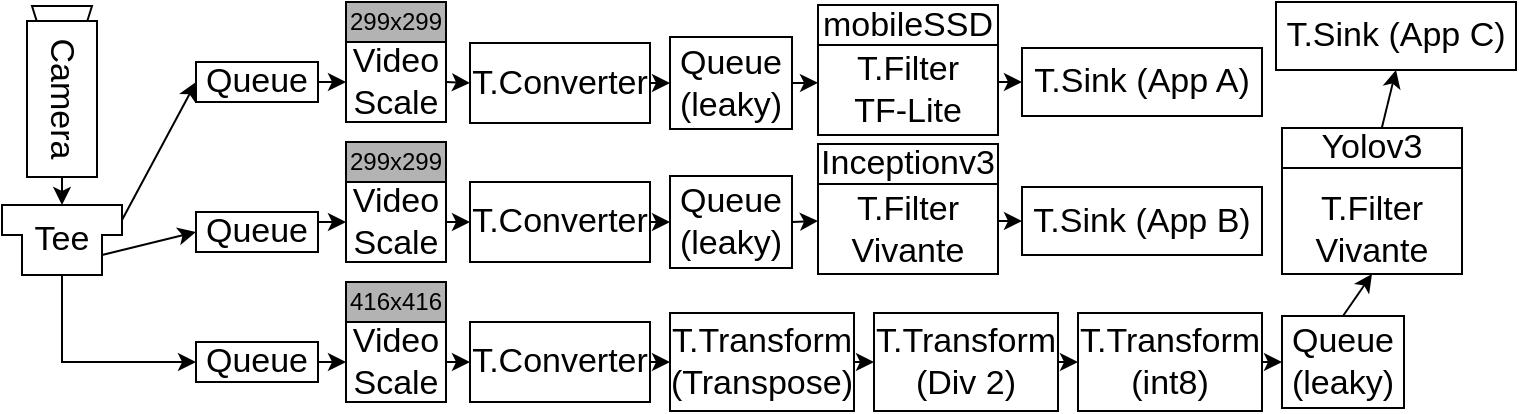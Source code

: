 <mxfile version="13.1.0" type="github">
  <diagram id="b1-o_D4nReflSdJsADZN" name="Page-1">
    <mxGraphModel dx="2249" dy="794" grid="1" gridSize="10" guides="1" tooltips="1" connect="1" arrows="1" fold="1" page="1" pageScale="1" pageWidth="827" pageHeight="1169" math="0" shadow="0">
      <root>
        <mxCell id="0" />
        <mxCell id="1" parent="0" />
        <mxCell id="hw-3iA73bL8X16SJwAJJ-74" style="edgeStyle=none;rounded=0;orthogonalLoop=1;jettySize=auto;html=1;exitX=1;exitY=0.5;exitDx=0;exitDy=0;entryX=0;entryY=0.5;entryDx=0;entryDy=0;" edge="1" parent="1" source="hw-3iA73bL8X16SJwAJJ-7" target="hw-3iA73bL8X16SJwAJJ-28">
          <mxGeometry relative="1" as="geometry" />
        </mxCell>
        <mxCell id="hw-3iA73bL8X16SJwAJJ-7" value="&lt;font style=&quot;font-size: 17px&quot;&gt;Queue&lt;br&gt;(leaky)&lt;br&gt;&lt;/font&gt;" style="rounded=0;whiteSpace=wrap;html=1;fillColor=#ffffff;fontSize=14;fontColor=#000000;align=center;strokeColor=#000000;" vertex="1" parent="1">
          <mxGeometry x="-263" y="120" width="61" height="46" as="geometry" />
        </mxCell>
        <mxCell id="hw-3iA73bL8X16SJwAJJ-53" style="rounded=0;orthogonalLoop=1;jettySize=auto;html=1;exitX=0;exitY=0;exitDx=60;exitDy=7.5;exitPerimeter=0;entryX=0;entryY=0.5;entryDx=0;entryDy=0;" edge="1" parent="1" source="hw-3iA73bL8X16SJwAJJ-18" target="hw-3iA73bL8X16SJwAJJ-24">
          <mxGeometry relative="1" as="geometry" />
        </mxCell>
        <mxCell id="hw-3iA73bL8X16SJwAJJ-54" style="rounded=0;orthogonalLoop=1;jettySize=auto;html=1;exitX=0;exitY=0;exitDx=50;exitDy=25;exitPerimeter=0;entryX=0;entryY=0.5;entryDx=0;entryDy=0;" edge="1" parent="1" source="hw-3iA73bL8X16SJwAJJ-18" target="hw-3iA73bL8X16SJwAJJ-22">
          <mxGeometry relative="1" as="geometry" />
        </mxCell>
        <mxCell id="hw-3iA73bL8X16SJwAJJ-55" style="edgeStyle=orthogonalEdgeStyle;rounded=0;orthogonalLoop=1;jettySize=auto;html=1;exitX=0.5;exitY=1;exitDx=0;exitDy=0;exitPerimeter=0;entryX=0;entryY=0.5;entryDx=0;entryDy=0;" edge="1" parent="1" source="hw-3iA73bL8X16SJwAJJ-18" target="hw-3iA73bL8X16SJwAJJ-23">
          <mxGeometry relative="1" as="geometry" />
        </mxCell>
        <mxCell id="hw-3iA73bL8X16SJwAJJ-18" value="&lt;font style=&quot;font-size: 17px;&quot;&gt;Tee&lt;/font&gt;" style="shape=tee;whiteSpace=wrap;html=1;dx=40;dy=15;fontSize=17;" vertex="1" parent="1">
          <mxGeometry x="-597" y="134.5" width="60" height="35" as="geometry" />
        </mxCell>
        <mxCell id="hw-3iA73bL8X16SJwAJJ-61" style="edgeStyle=none;rounded=0;orthogonalLoop=1;jettySize=auto;html=1;exitX=1;exitY=0.25;exitDx=0;exitDy=0;entryX=0;entryY=0.5;entryDx=0;entryDy=0;" edge="1" parent="1" source="hw-3iA73bL8X16SJwAJJ-22" target="hw-3iA73bL8X16SJwAJJ-26">
          <mxGeometry relative="1" as="geometry" />
        </mxCell>
        <mxCell id="hw-3iA73bL8X16SJwAJJ-22" value="&lt;font style=&quot;font-size: 17px&quot;&gt;Queue&lt;/font&gt;" style="rounded=0;whiteSpace=wrap;html=1;fillColor=#ffffff;fontSize=14;fontColor=#000000;align=center;strokeColor=#000000;" vertex="1" parent="1">
          <mxGeometry x="-500" y="138" width="61" height="20" as="geometry" />
        </mxCell>
        <mxCell id="hw-3iA73bL8X16SJwAJJ-60" style="rounded=0;orthogonalLoop=1;jettySize=auto;html=1;exitX=1;exitY=0.5;exitDx=0;exitDy=0;entryX=0;entryY=0.5;entryDx=0;entryDy=0;" edge="1" parent="1" source="hw-3iA73bL8X16SJwAJJ-23" target="hw-3iA73bL8X16SJwAJJ-31">
          <mxGeometry relative="1" as="geometry" />
        </mxCell>
        <mxCell id="hw-3iA73bL8X16SJwAJJ-23" value="&lt;font style=&quot;font-size: 17px&quot;&gt;Queue&lt;/font&gt;" style="rounded=0;whiteSpace=wrap;html=1;fillColor=#ffffff;fontSize=14;fontColor=#000000;align=center;strokeColor=#000000;" vertex="1" parent="1">
          <mxGeometry x="-500" y="203" width="61" height="20" as="geometry" />
        </mxCell>
        <mxCell id="hw-3iA73bL8X16SJwAJJ-62" style="edgeStyle=none;rounded=0;orthogonalLoop=1;jettySize=auto;html=1;exitX=1;exitY=0.5;exitDx=0;exitDy=0;entryX=0;entryY=0.5;entryDx=0;entryDy=0;" edge="1" parent="1" source="hw-3iA73bL8X16SJwAJJ-24" target="hw-3iA73bL8X16SJwAJJ-35">
          <mxGeometry relative="1" as="geometry" />
        </mxCell>
        <mxCell id="hw-3iA73bL8X16SJwAJJ-24" value="&lt;font style=&quot;font-size: 17px&quot;&gt;Queue&lt;/font&gt;" style="rounded=0;whiteSpace=wrap;html=1;fillColor=#ffffff;fontSize=14;fontColor=#000000;align=center;strokeColor=#000000;" vertex="1" parent="1">
          <mxGeometry x="-500" y="63" width="61" height="20" as="geometry" />
        </mxCell>
        <mxCell id="hw-3iA73bL8X16SJwAJJ-73" style="edgeStyle=none;rounded=0;orthogonalLoop=1;jettySize=auto;html=1;exitX=1;exitY=0.5;exitDx=0;exitDy=0;entryX=0;entryY=0.5;entryDx=0;entryDy=0;" edge="1" parent="1" source="hw-3iA73bL8X16SJwAJJ-27" target="hw-3iA73bL8X16SJwAJJ-7">
          <mxGeometry relative="1" as="geometry" />
        </mxCell>
        <mxCell id="hw-3iA73bL8X16SJwAJJ-27" value="&lt;div style=&quot;text-align: center ; font-size: 17px&quot;&gt;T.Converter&lt;/div&gt;" style="rounded=0;whiteSpace=wrap;html=1;fillColor=#ffffff;fontSize=17;fontColor=#000000;align=center;strokeColor=#000000;spacing=0;verticalAlign=middle;" vertex="1" parent="1">
          <mxGeometry x="-363" y="123" width="90" height="40" as="geometry" />
        </mxCell>
        <mxCell id="hw-3iA73bL8X16SJwAJJ-30" value="&lt;div style=&quot;text-align: center ; font-size: 17px&quot;&gt;T.Sink (App B)&lt;/div&gt;" style="rounded=0;whiteSpace=wrap;html=1;fillColor=#ffffff;fontSize=17;fontColor=#000000;align=center;strokeColor=#000000;spacing=0;verticalAlign=middle;" vertex="1" parent="1">
          <mxGeometry x="-87" y="125.5" width="120" height="34" as="geometry" />
        </mxCell>
        <mxCell id="hw-3iA73bL8X16SJwAJJ-66" style="edgeStyle=none;rounded=0;orthogonalLoop=1;jettySize=auto;html=1;exitX=1;exitY=0.5;exitDx=0;exitDy=0;entryX=0;entryY=0.5;entryDx=0;entryDy=0;" edge="1" parent="1" source="hw-3iA73bL8X16SJwAJJ-32" target="hw-3iA73bL8X16SJwAJJ-37">
          <mxGeometry relative="1" as="geometry" />
        </mxCell>
        <mxCell id="hw-3iA73bL8X16SJwAJJ-32" value="&lt;div style=&quot;text-align: center ; font-size: 17px&quot;&gt;T.Converter&lt;/div&gt;" style="rounded=0;whiteSpace=wrap;html=1;fillColor=#ffffff;fontSize=17;fontColor=#000000;align=center;strokeColor=#000000;spacing=0;verticalAlign=middle;" vertex="1" parent="1">
          <mxGeometry x="-363" y="193" width="90" height="40" as="geometry" />
        </mxCell>
        <mxCell id="hw-3iA73bL8X16SJwAJJ-67" style="edgeStyle=none;rounded=0;orthogonalLoop=1;jettySize=auto;html=1;exitX=1;exitY=0.5;exitDx=0;exitDy=0;entryX=0;entryY=0.5;entryDx=0;entryDy=0;" edge="1" parent="1" source="hw-3iA73bL8X16SJwAJJ-37" target="hw-3iA73bL8X16SJwAJJ-39">
          <mxGeometry relative="1" as="geometry" />
        </mxCell>
        <mxCell id="hw-3iA73bL8X16SJwAJJ-37" value="&lt;div style=&quot;text-align: center ; font-size: 17px&quot;&gt;T.Transform&lt;/div&gt;&lt;div style=&quot;text-align: center ; font-size: 17px&quot;&gt;(Transpose)&lt;/div&gt;" style="rounded=0;whiteSpace=wrap;html=1;fillColor=#ffffff;fontSize=17;fontColor=#000000;align=center;strokeColor=#000000;spacing=0;verticalAlign=middle;" vertex="1" parent="1">
          <mxGeometry x="-263" y="188.5" width="92" height="49" as="geometry" />
        </mxCell>
        <mxCell id="hw-3iA73bL8X16SJwAJJ-68" style="edgeStyle=none;rounded=0;orthogonalLoop=1;jettySize=auto;html=1;exitX=1;exitY=0.5;exitDx=0;exitDy=0;entryX=0;entryY=0.5;entryDx=0;entryDy=0;" edge="1" parent="1" source="hw-3iA73bL8X16SJwAJJ-39" target="hw-3iA73bL8X16SJwAJJ-40">
          <mxGeometry relative="1" as="geometry" />
        </mxCell>
        <mxCell id="hw-3iA73bL8X16SJwAJJ-39" value="&lt;div style=&quot;text-align: center ; font-size: 17px&quot;&gt;T.Transform&lt;/div&gt;&lt;div style=&quot;text-align: center ; font-size: 17px&quot;&gt;(Div 2)&lt;/div&gt;" style="rounded=0;whiteSpace=wrap;html=1;fillColor=#ffffff;fontSize=17;fontColor=#000000;align=center;strokeColor=#000000;spacing=0;verticalAlign=middle;" vertex="1" parent="1">
          <mxGeometry x="-161" y="188.5" width="92" height="49" as="geometry" />
        </mxCell>
        <mxCell id="hw-3iA73bL8X16SJwAJJ-69" style="edgeStyle=none;rounded=0;orthogonalLoop=1;jettySize=auto;html=1;exitX=1;exitY=0.5;exitDx=0;exitDy=0;entryX=0;entryY=0.5;entryDx=0;entryDy=0;" edge="1" parent="1" source="hw-3iA73bL8X16SJwAJJ-40" target="hw-3iA73bL8X16SJwAJJ-42">
          <mxGeometry relative="1" as="geometry" />
        </mxCell>
        <mxCell id="hw-3iA73bL8X16SJwAJJ-40" value="&lt;div style=&quot;text-align: center ; font-size: 17px&quot;&gt;T.Transform&lt;/div&gt;&lt;div style=&quot;text-align: center ; font-size: 17px&quot;&gt;(int8)&lt;/div&gt;" style="rounded=0;whiteSpace=wrap;html=1;fillColor=#ffffff;fontSize=17;fontColor=#000000;align=center;strokeColor=#000000;spacing=0;verticalAlign=middle;" vertex="1" parent="1">
          <mxGeometry x="-59" y="188.5" width="92" height="49" as="geometry" />
        </mxCell>
        <mxCell id="hw-3iA73bL8X16SJwAJJ-81" style="edgeStyle=none;rounded=0;orthogonalLoop=1;jettySize=auto;html=1;exitX=0.5;exitY=0;exitDx=0;exitDy=0;entryX=0.5;entryY=1;entryDx=0;entryDy=0;" edge="1" parent="1" source="hw-3iA73bL8X16SJwAJJ-42" target="hw-3iA73bL8X16SJwAJJ-43">
          <mxGeometry relative="1" as="geometry" />
        </mxCell>
        <mxCell id="hw-3iA73bL8X16SJwAJJ-42" value="&lt;font style=&quot;font-size: 17px&quot;&gt;Queue&lt;br&gt;(leaky)&lt;br&gt;&lt;/font&gt;" style="rounded=0;whiteSpace=wrap;html=1;fillColor=#ffffff;fontSize=14;fontColor=#000000;align=center;strokeColor=#000000;" vertex="1" parent="1">
          <mxGeometry x="43" y="190" width="61" height="46" as="geometry" />
        </mxCell>
        <mxCell id="hw-3iA73bL8X16SJwAJJ-80" style="edgeStyle=none;rounded=0;orthogonalLoop=1;jettySize=auto;html=1;exitX=0.5;exitY=0;exitDx=0;exitDy=0;entryX=0.5;entryY=1;entryDx=0;entryDy=0;" edge="1" parent="1" source="hw-3iA73bL8X16SJwAJJ-43" target="hw-3iA73bL8X16SJwAJJ-45">
          <mxGeometry relative="1" as="geometry" />
        </mxCell>
        <mxCell id="hw-3iA73bL8X16SJwAJJ-43" value="&lt;div style=&quot;text-align: center ; font-size: 17px&quot;&gt;T.Filter&lt;br&gt;Vivante&lt;/div&gt;" style="rounded=0;whiteSpace=wrap;html=1;fillColor=#ffffff;fontSize=17;fontColor=#000000;align=center;strokeColor=#000000;spacing=0;verticalAlign=middle;spacingTop=8;rotation=0;" vertex="1" parent="1">
          <mxGeometry x="43" y="116" width="90" height="53" as="geometry" />
        </mxCell>
        <mxCell id="hw-3iA73bL8X16SJwAJJ-44" value="&lt;div style=&quot;text-align: center ; font-size: 17px&quot;&gt;Yolov3&lt;/div&gt;" style="rounded=0;whiteSpace=wrap;html=1;fillColor=#ffffff;fontSize=17;fontColor=#000000;align=center;strokeColor=#000000;spacing=0;verticalAlign=middle;rotation=0;" vertex="1" parent="1">
          <mxGeometry x="43" y="96" width="90" height="20" as="geometry" />
        </mxCell>
        <mxCell id="hw-3iA73bL8X16SJwAJJ-45" value="&lt;div style=&quot;text-align: center ; font-size: 17px&quot;&gt;T.Sink (App C)&lt;/div&gt;" style="rounded=0;whiteSpace=wrap;html=1;fillColor=#ffffff;fontSize=17;fontColor=#000000;align=center;strokeColor=#000000;spacing=0;verticalAlign=middle;rotation=0;" vertex="1" parent="1">
          <mxGeometry x="40" y="33" width="120" height="34" as="geometry" />
        </mxCell>
        <mxCell id="hw-3iA73bL8X16SJwAJJ-72" style="edgeStyle=none;rounded=0;orthogonalLoop=1;jettySize=auto;html=1;exitX=1;exitY=0.5;exitDx=0;exitDy=0;entryX=0;entryY=0.5;entryDx=0;entryDy=0;" edge="1" parent="1" source="hw-3iA73bL8X16SJwAJJ-46" target="hw-3iA73bL8X16SJwAJJ-47">
          <mxGeometry relative="1" as="geometry" />
        </mxCell>
        <mxCell id="hw-3iA73bL8X16SJwAJJ-46" value="&lt;div style=&quot;text-align: center ; font-size: 17px&quot;&gt;T.Converter&lt;/div&gt;" style="rounded=0;whiteSpace=wrap;html=1;fillColor=#ffffff;fontSize=17;fontColor=#000000;align=center;strokeColor=#000000;spacing=0;verticalAlign=middle;" vertex="1" parent="1">
          <mxGeometry x="-363" y="53.5" width="90" height="40" as="geometry" />
        </mxCell>
        <mxCell id="hw-3iA73bL8X16SJwAJJ-75" style="edgeStyle=none;rounded=0;orthogonalLoop=1;jettySize=auto;html=1;exitX=1;exitY=0.5;exitDx=0;exitDy=0;" edge="1" parent="1" source="hw-3iA73bL8X16SJwAJJ-47" target="hw-3iA73bL8X16SJwAJJ-48">
          <mxGeometry relative="1" as="geometry" />
        </mxCell>
        <mxCell id="hw-3iA73bL8X16SJwAJJ-47" value="&lt;font style=&quot;font-size: 17px&quot;&gt;Queue&lt;br&gt;(leaky)&lt;br&gt;&lt;/font&gt;" style="rounded=0;whiteSpace=wrap;html=1;fillColor=#ffffff;fontSize=14;fontColor=#000000;align=center;strokeColor=#000000;" vertex="1" parent="1">
          <mxGeometry x="-263" y="50.5" width="61" height="46" as="geometry" />
        </mxCell>
        <mxCell id="hw-3iA73bL8X16SJwAJJ-50" value="&lt;div style=&quot;text-align: center ; font-size: 17px&quot;&gt;T.Sink (App A)&lt;/div&gt;" style="rounded=0;whiteSpace=wrap;html=1;fillColor=#ffffff;fontSize=17;fontColor=#000000;align=center;strokeColor=#000000;spacing=0;verticalAlign=middle;" vertex="1" parent="1">
          <mxGeometry x="-87" y="56" width="120" height="34" as="geometry" />
        </mxCell>
        <mxCell id="hw-3iA73bL8X16SJwAJJ-51" value="" style="group;rotation=90;" vertex="1" connectable="0" parent="1">
          <mxGeometry x="-610" y="60" width="85" height="35" as="geometry" />
        </mxCell>
        <mxCell id="hw-3iA73bL8X16SJwAJJ-1" value="" style="triangle;whiteSpace=wrap;html=1;rounded=0;fillColor=#ffffff;fontSize=14;fontColor=#000000;align=center;strokeColor=#000000;rotation=90;" vertex="1" parent="hw-3iA73bL8X16SJwAJJ-51">
          <mxGeometry x="19" y="-16" width="48" height="30" as="geometry" />
        </mxCell>
        <mxCell id="hw-3iA73bL8X16SJwAJJ-3" value="Camera" style="rounded=0;whiteSpace=wrap;html=1;fillColor=#ffffff;fontSize=17;fontColor=#000000;align=center;strokeColor=#000000;rotation=90;" vertex="1" parent="hw-3iA73bL8X16SJwAJJ-51">
          <mxGeometry x="4" y="4" width="78" height="35" as="geometry" />
        </mxCell>
        <mxCell id="hw-3iA73bL8X16SJwAJJ-52" style="edgeStyle=orthogonalEdgeStyle;rounded=0;orthogonalLoop=1;jettySize=auto;html=1;exitX=1;exitY=0.5;exitDx=0;exitDy=0;entryX=0.5;entryY=0;entryDx=0;entryDy=0;entryPerimeter=0;" edge="1" parent="1" source="hw-3iA73bL8X16SJwAJJ-3" target="hw-3iA73bL8X16SJwAJJ-18">
          <mxGeometry relative="1" as="geometry" />
        </mxCell>
        <mxCell id="hw-3iA73bL8X16SJwAJJ-56" value="" style="group" vertex="1" connectable="0" parent="1">
          <mxGeometry x="-425" y="33" width="50" height="60" as="geometry" />
        </mxCell>
        <mxCell id="hw-3iA73bL8X16SJwAJJ-35" value="&lt;div style=&quot;text-align: center ; font-size: 17px&quot;&gt;Video&lt;/div&gt;&lt;div style=&quot;text-align: center ; font-size: 17px&quot;&gt;Scale&lt;/div&gt;" style="rounded=0;whiteSpace=wrap;html=1;fillColor=#ffffff;fontSize=17;fontColor=#000000;align=center;strokeColor=#000000;spacing=0;verticalAlign=middle;" vertex="1" parent="hw-3iA73bL8X16SJwAJJ-56">
          <mxGeometry y="20" width="50" height="40" as="geometry" />
        </mxCell>
        <mxCell id="hw-3iA73bL8X16SJwAJJ-36" value="299x299" style="rounded=0;whiteSpace=wrap;html=1;fillColor=#B3B3B3;" vertex="1" parent="hw-3iA73bL8X16SJwAJJ-56">
          <mxGeometry width="50" height="20" as="geometry" />
        </mxCell>
        <mxCell id="hw-3iA73bL8X16SJwAJJ-57" value="" style="group" vertex="1" connectable="0" parent="1">
          <mxGeometry x="-425" y="106" width="50" height="60" as="geometry" />
        </mxCell>
        <mxCell id="hw-3iA73bL8X16SJwAJJ-26" value="&lt;div style=&quot;text-align: center ; font-size: 17px&quot;&gt;Video&lt;/div&gt;&lt;div style=&quot;text-align: center ; font-size: 17px&quot;&gt;Scale&lt;/div&gt;" style="rounded=0;whiteSpace=wrap;html=1;fillColor=#ffffff;fontSize=17;fontColor=#000000;align=center;strokeColor=#000000;spacing=0;verticalAlign=middle;" vertex="1" parent="hw-3iA73bL8X16SJwAJJ-57">
          <mxGeometry y="17" width="50" height="40" as="geometry" />
        </mxCell>
        <mxCell id="hw-3iA73bL8X16SJwAJJ-33" value="299x299" style="rounded=0;whiteSpace=wrap;html=1;fillColor=#B3B3B3;" vertex="1" parent="hw-3iA73bL8X16SJwAJJ-57">
          <mxGeometry y="-3" width="50" height="20" as="geometry" />
        </mxCell>
        <mxCell id="hw-3iA73bL8X16SJwAJJ-58" value="" style="group" vertex="1" connectable="0" parent="1">
          <mxGeometry x="-425" y="173" width="50" height="60" as="geometry" />
        </mxCell>
        <mxCell id="hw-3iA73bL8X16SJwAJJ-31" value="&lt;div style=&quot;text-align: center ; font-size: 17px&quot;&gt;Video&lt;/div&gt;&lt;div style=&quot;text-align: center ; font-size: 17px&quot;&gt;Scale&lt;/div&gt;" style="rounded=0;whiteSpace=wrap;html=1;fillColor=#ffffff;fontSize=17;fontColor=#000000;align=center;strokeColor=#000000;spacing=0;verticalAlign=middle;" vertex="1" parent="hw-3iA73bL8X16SJwAJJ-58">
          <mxGeometry y="20" width="50" height="40" as="geometry" />
        </mxCell>
        <mxCell id="hw-3iA73bL8X16SJwAJJ-34" value="416x416" style="rounded=0;whiteSpace=wrap;html=1;fillColor=#B3B3B3;" vertex="1" parent="hw-3iA73bL8X16SJwAJJ-58">
          <mxGeometry width="50" height="20" as="geometry" />
        </mxCell>
        <mxCell id="hw-3iA73bL8X16SJwAJJ-63" style="edgeStyle=none;rounded=0;orthogonalLoop=1;jettySize=auto;html=1;exitX=1;exitY=0.5;exitDx=0;exitDy=0;entryX=0;entryY=0.5;entryDx=0;entryDy=0;" edge="1" parent="1" source="hw-3iA73bL8X16SJwAJJ-35" target="hw-3iA73bL8X16SJwAJJ-46">
          <mxGeometry relative="1" as="geometry" />
        </mxCell>
        <mxCell id="hw-3iA73bL8X16SJwAJJ-64" style="edgeStyle=none;rounded=0;orthogonalLoop=1;jettySize=auto;html=1;exitX=1;exitY=0.5;exitDx=0;exitDy=0;entryX=0;entryY=0.5;entryDx=0;entryDy=0;" edge="1" parent="1" source="hw-3iA73bL8X16SJwAJJ-26" target="hw-3iA73bL8X16SJwAJJ-27">
          <mxGeometry relative="1" as="geometry" />
        </mxCell>
        <mxCell id="hw-3iA73bL8X16SJwAJJ-65" style="edgeStyle=none;rounded=0;orthogonalLoop=1;jettySize=auto;html=1;exitX=1;exitY=0.5;exitDx=0;exitDy=0;" edge="1" parent="1" source="hw-3iA73bL8X16SJwAJJ-31" target="hw-3iA73bL8X16SJwAJJ-32">
          <mxGeometry relative="1" as="geometry" />
        </mxCell>
        <mxCell id="hw-3iA73bL8X16SJwAJJ-76" value="" style="group" vertex="1" connectable="0" parent="1">
          <mxGeometry x="-159" y="110" width="90" height="65" as="geometry" />
        </mxCell>
        <mxCell id="hw-3iA73bL8X16SJwAJJ-28" value="&lt;div style=&quot;text-align: center ; font-size: 17px&quot;&gt;T.Filter&lt;br&gt;Vivante&lt;/div&gt;" style="rounded=0;whiteSpace=wrap;html=1;fillColor=#ffffff;fontSize=17;fontColor=#000000;align=center;strokeColor=#000000;spacing=0;verticalAlign=middle;spacingTop=8;" vertex="1" parent="hw-3iA73bL8X16SJwAJJ-76">
          <mxGeometry x="-30" y="6" width="90" height="53" as="geometry" />
        </mxCell>
        <mxCell id="hw-3iA73bL8X16SJwAJJ-29" value="&lt;div style=&quot;text-align: center ; font-size: 17px&quot;&gt;Inceptionv3&lt;/div&gt;" style="rounded=0;whiteSpace=wrap;html=1;fillColor=#ffffff;fontSize=17;fontColor=#000000;align=center;strokeColor=#000000;spacing=0;verticalAlign=middle;" vertex="1" parent="hw-3iA73bL8X16SJwAJJ-76">
          <mxGeometry x="-30" y="-6" width="90" height="20" as="geometry" />
        </mxCell>
        <mxCell id="hw-3iA73bL8X16SJwAJJ-77" value="" style="group" vertex="1" connectable="0" parent="1">
          <mxGeometry x="-159" y="32.5" width="90" height="65" as="geometry" />
        </mxCell>
        <mxCell id="hw-3iA73bL8X16SJwAJJ-48" value="&lt;div style=&quot;text-align: center ; font-size: 17px&quot;&gt;T.Filter&lt;br&gt;TF-Lite&lt;/div&gt;" style="rounded=0;whiteSpace=wrap;html=1;fillColor=#ffffff;fontSize=17;fontColor=#000000;align=center;strokeColor=#000000;spacing=0;verticalAlign=middle;spacingTop=8;" vertex="1" parent="hw-3iA73bL8X16SJwAJJ-77">
          <mxGeometry x="-30" y="14" width="90" height="53" as="geometry" />
        </mxCell>
        <mxCell id="hw-3iA73bL8X16SJwAJJ-49" value="&lt;div style=&quot;text-align: center ; font-size: 17px&quot;&gt;mobileSSD&lt;/div&gt;" style="rounded=0;whiteSpace=wrap;html=1;fillColor=#ffffff;fontSize=17;fontColor=#000000;align=center;strokeColor=#000000;spacing=0;verticalAlign=middle;" vertex="1" parent="hw-3iA73bL8X16SJwAJJ-77">
          <mxGeometry x="-30" y="2" width="90" height="20" as="geometry" />
        </mxCell>
        <mxCell id="hw-3iA73bL8X16SJwAJJ-78" style="edgeStyle=none;rounded=0;orthogonalLoop=1;jettySize=auto;html=1;exitX=1;exitY=0.5;exitDx=0;exitDy=0;entryX=0;entryY=0.5;entryDx=0;entryDy=0;" edge="1" parent="1" source="hw-3iA73bL8X16SJwAJJ-48" target="hw-3iA73bL8X16SJwAJJ-50">
          <mxGeometry relative="1" as="geometry" />
        </mxCell>
        <mxCell id="hw-3iA73bL8X16SJwAJJ-79" style="edgeStyle=none;rounded=0;orthogonalLoop=1;jettySize=auto;html=1;exitX=1;exitY=0.5;exitDx=0;exitDy=0;entryX=0;entryY=0.5;entryDx=0;entryDy=0;" edge="1" parent="1" source="hw-3iA73bL8X16SJwAJJ-28" target="hw-3iA73bL8X16SJwAJJ-30">
          <mxGeometry relative="1" as="geometry" />
        </mxCell>
      </root>
    </mxGraphModel>
  </diagram>
</mxfile>
